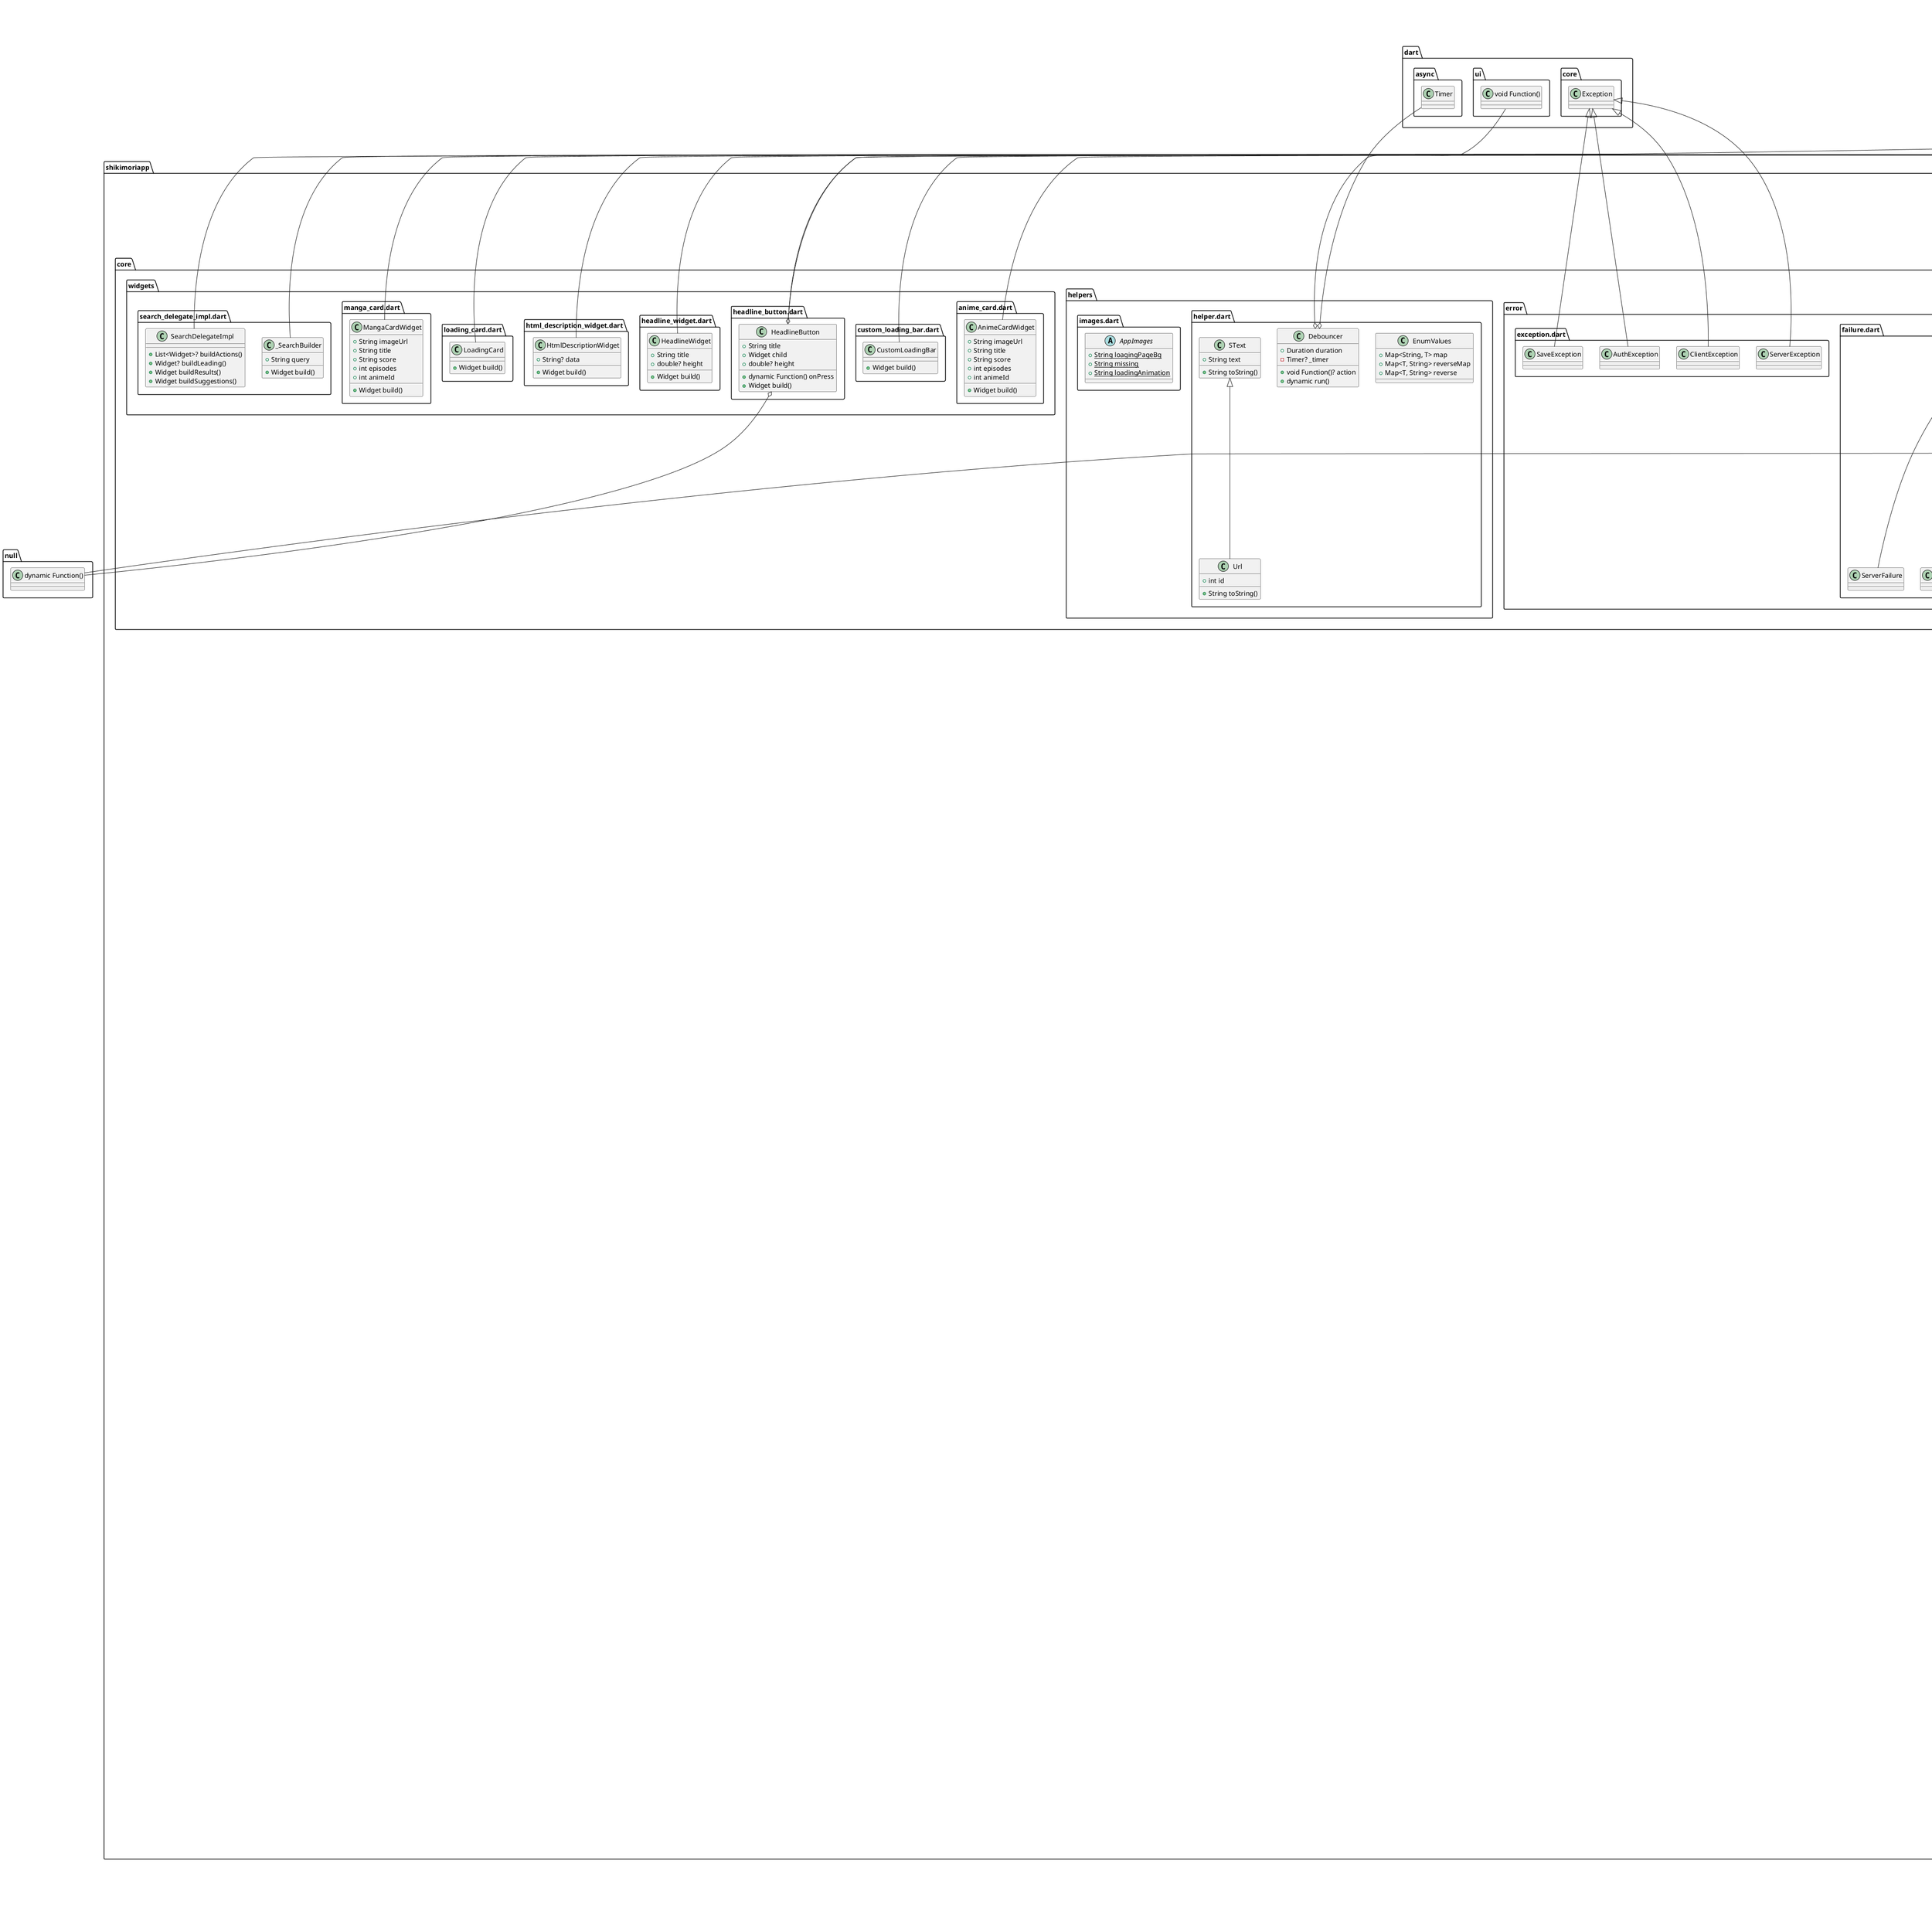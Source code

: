 @startuml
set namespaceSeparator ::

class "shikimoriapp::core::error::exception.dart::ServerException" {
}

"dart::core::Exception" <|-- "shikimoriapp::core::error::exception.dart::ServerException"

class "shikimoriapp::core::error::exception.dart::ClientException" {
}

"dart::core::Exception" <|-- "shikimoriapp::core::error::exception.dart::ClientException"

class "shikimoriapp::core::error::exception.dart::AuthException" {
}

"dart::core::Exception" <|-- "shikimoriapp::core::error::exception.dart::AuthException"

class "shikimoriapp::core::error::exception.dart::SaveException" {
}

"dart::core::Exception" <|-- "shikimoriapp::core::error::exception.dart::SaveException"

abstract class "shikimoriapp::core::error::failure.dart::Failure" {
  +List<Object?> props
}

"equatable::src::equatable.dart::Equatable" <|-- "shikimoriapp::core::error::failure.dart::Failure"

class "shikimoriapp::core::error::failure.dart::ServerFailure" {
}

"shikimoriapp::core::error::failure.dart::Failure" <|-- "shikimoriapp::core::error::failure.dart::ServerFailure"

class "shikimoriapp::core::error::failure.dart::LocalFailure" {
}

"shikimoriapp::core::error::failure.dart::Failure" <|-- "shikimoriapp::core::error::failure.dart::LocalFailure"

class "shikimoriapp::core::error::failure.dart::AuthFailure" {
}

"shikimoriapp::core::error::failure.dart::Failure" <|-- "shikimoriapp::core::error::failure.dart::AuthFailure"

class "shikimoriapp::core::helpers::helper.dart::EnumValues" {
  +Map<String, T> map
  +Map<T, String> reverseMap
  +Map<T, String> reverse
}

class "shikimoriapp::core::helpers::helper.dart::Debouncer" {
  +Duration duration
  +void Function()? action
  -Timer? _timer
  +dynamic run()
}

"shikimoriapp::core::helpers::helper.dart::Debouncer" o-- "dart::ui::void Function()"
"shikimoriapp::core::helpers::helper.dart::Debouncer" o-- "dart::async::Timer"

class "shikimoriapp::core::helpers::helper.dart::SText" {
  +String text
  +String toString()
}

class "shikimoriapp::core::helpers::helper.dart::Url" {
  +int id
  +String toString()
}

"shikimoriapp::core::helpers::helper.dart::SText" <|-- "shikimoriapp::core::helpers::helper.dart::Url"

abstract class "shikimoriapp::core::helpers::images.dart::AppImages" {
  {static} +String loagingPageBg
  {static} +String missing
  {static} +String loadingAnimation
}

abstract class "shikimoriapp::core::usecase::usecase.dart::UseCase" {
  +dynamic call()
}

class "shikimoriapp::core::widgets::anime_card.dart::AnimeCardWidget" {
  +String imageUrl
  +String title
  +String score
  +int episodes
  +int animeId
  +Widget build()
}

"flutter::src::widgets::framework.dart::StatelessWidget" <|-- "shikimoriapp::core::widgets::anime_card.dart::AnimeCardWidget"

class "shikimoriapp::core::widgets::custom_loading_bar.dart::CustomLoadingBar" {
  +Widget build()
}

"flutter::src::widgets::framework.dart::StatelessWidget" <|-- "shikimoriapp::core::widgets::custom_loading_bar.dart::CustomLoadingBar"

class "shikimoriapp::core::widgets::headline_button.dart::HeadlineButton" {
  +String title
  +Widget child
  +double? height
  +dynamic Function() onPress
  +Widget build()
}

"shikimoriapp::core::widgets::headline_button.dart::HeadlineButton" o-- "flutter::src::widgets::framework.dart::Widget"
"shikimoriapp::core::widgets::headline_button.dart::HeadlineButton" o-- "null::dynamic Function()"
"flutter::src::widgets::framework.dart::StatelessWidget" <|-- "shikimoriapp::core::widgets::headline_button.dart::HeadlineButton"

class "shikimoriapp::core::widgets::headline_widget.dart::HeadlineWidget" {
  +String title
  +double? height
  +Widget build()
}

"flutter::src::widgets::framework.dart::StatelessWidget" <|-- "shikimoriapp::core::widgets::headline_widget.dart::HeadlineWidget"

class "shikimoriapp::core::widgets::html_description_widget.dart::HtmlDescriptionWidget" {
  +String? data
  +Widget build()
}

"flutter::src::widgets::framework.dart::StatelessWidget" <|-- "shikimoriapp::core::widgets::html_description_widget.dart::HtmlDescriptionWidget"

class "shikimoriapp::core::widgets::loading_card.dart::LoadingCard" {
  +Widget build()
}

"flutter::src::widgets::framework.dart::StatelessWidget" <|-- "shikimoriapp::core::widgets::loading_card.dart::LoadingCard"

class "shikimoriapp::core::widgets::manga_card.dart::MangaCardWidget" {
  +String imageUrl
  +String title
  +String score
  +int episodes
  +int animeId
  +Widget build()
}

"flutter::src::widgets::framework.dart::StatelessWidget" <|-- "shikimoriapp::core::widgets::manga_card.dart::MangaCardWidget"

class "shikimoriapp::core::widgets::search_delegate_impl.dart::SearchDelegateImpl" {
  +List<Widget>? buildActions()
  +Widget? buildLeading()
  +Widget buildResults()
  +Widget buildSuggestions()
}

"flutter::src::material::search.dart::SearchDelegate" <|-- "shikimoriapp::core::widgets::search_delegate_impl.dart::SearchDelegateImpl"

class "shikimoriapp::core::widgets::search_delegate_impl.dart::_SearchBuilder" {
  +String query
  +Widget build()
}

"flutter::src::widgets::framework.dart::StatelessWidget" <|-- "shikimoriapp::core::widgets::search_delegate_impl.dart::_SearchBuilder"

abstract class "shikimoriapp::feature::data::datasources::anime::anime_remote_data_source.dart::AnimeRemoteDataSource" {
  +dynamic getAnimes()
  +dynamic getAnimesByName()
  +dynamic getAnimeById()
  +dynamic getVideos()
  +dynamic getScreenshots()
  +dynamic getRelatedAnime()
}

class "shikimoriapp::feature::data::datasources::anime::anime_remote_data_source_impl.dart::AnimeRemoteDataSourceImpl" {
  +Dio dio
  +dynamic getAnimeById()
  +dynamic getAnimes()
  +dynamic getVideos()
  +dynamic getScreenshots()
  +dynamic getRelatedAnime()
  +dynamic getAnimesByName()
}

"shikimoriapp::feature::data::datasources::anime::anime_remote_data_source_impl.dart::AnimeRemoteDataSourceImpl" o-- "dio::src::dio.dart::Dio"
"shikimoriapp::feature::data::datasources::anime::anime_remote_data_source.dart::AnimeRemoteDataSource" <|-- "shikimoriapp::feature::data::datasources::anime::anime_remote_data_source_impl.dart::AnimeRemoteDataSourceImpl"

abstract class "shikimoriapp::feature::data::datasources::character::character_remote_data_source.dart::CharacterRemoteDataSource" {
  +dynamic getCharacterById()
}

class "shikimoriapp::feature::data::datasources::character::character_remote_data_source_impl.dart::CharacterRemoteDataSourceImpl" {
  +Dio dio
  +dynamic getCharacterById()
}

"shikimoriapp::feature::data::datasources::character::character_remote_data_source_impl.dart::CharacterRemoteDataSourceImpl" o-- "dio::src::dio.dart::Dio"
"shikimoriapp::feature::data::datasources::character::character_remote_data_source.dart::CharacterRemoteDataSource" <|-- "shikimoriapp::feature::data::datasources::character::character_remote_data_source_impl.dart::CharacterRemoteDataSourceImpl"

abstract class "shikimoriapp::feature::data::datasources::creditional::creditional_remote_data_source.dart::CreditionalRemoteDataSource" {
  +dynamic getCreditionals()
}

class "shikimoriapp::feature::data::datasources::creditional::creditional_remote_data_source_impl.dart::CreditionalRemoteDataSourceImpl" {
  +Dio dio
  +dynamic getCreditionals()
}

"shikimoriapp::feature::data::datasources::creditional::creditional_remote_data_source_impl.dart::CreditionalRemoteDataSourceImpl" o-- "dio::src::dio.dart::Dio"
"shikimoriapp::feature::data::datasources::creditional::creditional_remote_data_source.dart::CreditionalRemoteDataSource" <|-- "shikimoriapp::feature::data::datasources::creditional::creditional_remote_data_source_impl.dart::CreditionalRemoteDataSourceImpl"

abstract class "shikimoriapp::feature::data::datasources::manga::manga_remote_data_source.dart::MangaRemoteDataSource" {
  +dynamic getAnimes()
  +dynamic getAnimeById()
}

class "shikimoriapp::feature::data::datasources::manga::manga_remote_data_source_impl.dart::MangaRemoteDataSourceImpl" {
  +Dio dio
  +dynamic getAnimes()
  +dynamic getAnimeById()
}

"shikimoriapp::feature::data::datasources::manga::manga_remote_data_source_impl.dart::MangaRemoteDataSourceImpl" o-- "dio::src::dio.dart::Dio"
"shikimoriapp::feature::data::datasources::manga::manga_remote_data_source.dart::MangaRemoteDataSource" <|-- "shikimoriapp::feature::data::datasources::manga::manga_remote_data_source_impl.dart::MangaRemoteDataSourceImpl"

abstract class "shikimoriapp::feature::data::datasources::related::related_remote_data_source.dart::RelatedRemoteDataSource" {
  +dynamic getRelated()
}

class "shikimoriapp::feature::data::datasources::related::related_remote_data_source_impl.dart::RelatedRemoteDataSourceImpl" {
  +Dio dio
  +dynamic getRelated()
}

"shikimoriapp::feature::data::datasources::related::related_remote_data_source_impl.dart::RelatedRemoteDataSourceImpl" o-- "dio::src::dio.dart::Dio"
"shikimoriapp::feature::data::datasources::related::related_remote_data_source.dart::RelatedRemoteDataSource" <|-- "shikimoriapp::feature::data::datasources::related::related_remote_data_source_impl.dart::RelatedRemoteDataSourceImpl"

abstract class "shikimoriapp::feature::data::datasources::token::token_local_data_source.dart::TokenLocalDataSource" {
  +dynamic saveAccessToken()
  +dynamic saveRefreshToken()
}

class "shikimoriapp::feature::data::datasources::token::token_local_data_source_impl.dart::TokenLocalDataSourceImpl" {
  +FlutterSecureStorage storage
  +dynamic saveAccessToken()
  +dynamic saveRefreshToken()
}

"shikimoriapp::feature::data::datasources::token::token_local_data_source_impl.dart::TokenLocalDataSourceImpl" o-- "flutter_secure_storage::flutter_secure_storage.dart::FlutterSecureStorage"
"shikimoriapp::feature::data::datasources::token::token_local_data_source.dart::TokenLocalDataSource" <|-- "shikimoriapp::feature::data::datasources::token::token_local_data_source_impl.dart::TokenLocalDataSourceImpl"

abstract class "shikimoriapp::feature::data::datasources::user_auth::user_auth_remote_data_source.dart::UserAuthRemoteDataSource" {
  +dynamic getAccessToken()
  +dynamic refreshAccessToken()
}

class "shikimoriapp::feature::data::datasources::user_auth::user_auth_remote_data_source_impl.dart::UserAuthRemoteDataSourceImpl" {
  +Dio dio
  +dynamic getAccessToken()
  +dynamic refreshAccessToken()
}

"shikimoriapp::feature::data::datasources::user_auth::user_auth_remote_data_source_impl.dart::UserAuthRemoteDataSourceImpl" o-- "dio::src::dio.dart::Dio"
"shikimoriapp::feature::data::datasources::user_auth::user_auth_remote_data_source.dart::UserAuthRemoteDataSource" <|-- "shikimoriapp::feature::data::datasources::user_auth::user_auth_remote_data_source_impl.dart::UserAuthRemoteDataSourceImpl"

abstract class "shikimoriapp::feature::data::datasources::user_rate::user_rate_remote_data_source.dart::UserRateRemoteDataSource" {
  +dynamic getUserRateById()
  +dynamic addAnimeInUserRates()
  +dynamic getAllUserRates()
}

class "shikimoriapp::feature::data::datasources::user_rate::user_rate_remote_data_source_impl.dart::UserRateRemoteDataSourceImpl" {
  +Dio dio
  +dynamic addAnimeInUserRates()
  +dynamic getUserRateById()
  +dynamic getAllUserRates()
}

"shikimoriapp::feature::data::datasources::user_rate::user_rate_remote_data_source_impl.dart::UserRateRemoteDataSourceImpl" o-- "dio::src::dio.dart::Dio"
"shikimoriapp::feature::data::datasources::user_rate::user_rate_remote_data_source.dart::UserRateRemoteDataSource" <|-- "shikimoriapp::feature::data::datasources::user_rate::user_rate_remote_data_source_impl.dart::UserRateRemoteDataSourceImpl"

class "shikimoriapp::feature::data::models::anime::anime.dart::AnimeModel" {
  +List<Object?> props
  +Map<String, dynamic> toJson()
}

"shikimoriapp::feature::domain::entities::anime::anime.dart::Anime" <|-- "shikimoriapp::feature::data::models::anime::anime.dart::AnimeModel"

class "shikimoriapp::feature::data::models::anime::image.dart::ImageModel" {
  +List<Object?> props
  +Map<String, dynamic> toJson()
}

"shikimoriapp::feature::domain::entities::anime::image.dart::Image" <|-- "shikimoriapp::feature::data::models::anime::image.dart::ImageModel"

class "shikimoriapp::feature::data::models::anime_details::anime_details.dart::AnimeDetailsModel" {
  +List<Object?> props
}

"shikimoriapp::feature::domain::entities::anime_details::anime_details.dart::AnimeDetails" <|-- "shikimoriapp::feature::data::models::anime_details::anime_details.dart::AnimeDetailsModel"

class "shikimoriapp::feature::data::models::anime_details::anime_details.dart::GenreModel" {
  +List<Object?> props
}

"shikimoriapp::feature::domain::entities::anime_details::anime_details.dart::Genre" <|-- "shikimoriapp::feature::data::models::anime_details::anime_details.dart::GenreModel"

class "shikimoriapp::feature::data::models::anime_details::anime_details.dart::ImageModel" {
  +List<Object?> props
  +Map<String, dynamic> toJson()
}

"shikimoriapp::feature::domain::entities::anime_details::anime_details.dart::Image" <|-- "shikimoriapp::feature::data::models::anime_details::anime_details.dart::ImageModel"

class "shikimoriapp::feature::data::models::anime_details::anime_details.dart::RatesScoresStatModel" {
  +List<Object?> props
}

"shikimoriapp::feature::domain::entities::anime_details::anime_details.dart::RatesScoresStat" <|-- "shikimoriapp::feature::data::models::anime_details::anime_details.dart::RatesScoresStatModel"

class "shikimoriapp::feature::data::models::anime_details::anime_details.dart::RatesStatusesStatModel" {
  +List<Object?> props
}

"shikimoriapp::feature::domain::entities::anime_details::anime_details.dart::RatesStatusesStat" <|-- "shikimoriapp::feature::data::models::anime_details::anime_details.dart::RatesStatusesStatModel"

class "shikimoriapp::feature::data::models::anime_details::anime_details.dart::ScreenshotModel" {
  +List<Object?> props
}

"shikimoriapp::feature::domain::entities::anime_details::anime_details.dart::Screenshot" <|-- "shikimoriapp::feature::data::models::anime_details::anime_details.dart::ScreenshotModel"

class "shikimoriapp::feature::data::models::anime_details::anime_details.dart::StudioModel" {
  +List<Object?> props
}

"shikimoriapp::feature::domain::entities::anime_details::anime_details.dart::Studio" <|-- "shikimoriapp::feature::data::models::anime_details::anime_details.dart::StudioModel"

class "shikimoriapp::feature::data::models::anime_details::anime_details.dart::VideoModel" {
  +List<Object?> props
}

"shikimoriapp::feature::domain::entities::anime_details::anime_details.dart::Video" <|-- "shikimoriapp::feature::data::models::anime_details::anime_details.dart::VideoModel"

class "shikimoriapp::feature::data::models::character::character.dart::CharacterModel" {
}

"shikimoriapp::feature::domain::entities::character::character.dart::Character" <|-- "shikimoriapp::feature::data::models::character::character.dart::CharacterModel"

class "shikimoriapp::feature::data::models::character::character.dart::AnimeModel" {
  +List<Object?> props
}

"shikimoriapp::feature::domain::entities::character::character.dart::Anime" <|-- "shikimoriapp::feature::data::models::character::character.dart::AnimeModel"

class "shikimoriapp::feature::data::models::character::character.dart::SeyuModel" {
}

"shikimoriapp::feature::domain::entities::character::character.dart::Seyu" <|-- "shikimoriapp::feature::data::models::character::character.dart::SeyuModel"

class "shikimoriapp::feature::data::models::character::character.dart::ImageModel" {
  +List<Object?> props
}

"shikimoriapp::feature::domain::entities::character::character.dart::Image" <|-- "shikimoriapp::feature::data::models::character::character.dart::ImageModel"

class "shikimoriapp::feature::data::models::creditional::creditional.dart::CreditionalModel" {
  +List<Object?> props
  +Map<String, dynamic> toJson()
}

"shikimoriapp::feature::domain::entities::creditional::creditional.dart::Creditional" <|-- "shikimoriapp::feature::data::models::creditional::creditional.dart::CreditionalModel"

class "shikimoriapp::feature::data::models::creditional::creditional.dart::ImageModel" {
  +List<Object?> props
  +Map<String, dynamic> toJson()
}

"shikimoriapp::feature::domain::entities::creditional::creditional.dart::Image" <|-- "shikimoriapp::feature::data::models::creditional::creditional.dart::ImageModel"

class "shikimoriapp::feature::data::models::manga::manga.dart::MangaModel" {
  +List<Object?> props
}

"shikimoriapp::feature::domain::entities::manga::manga.dart::Manga" <|-- "shikimoriapp::feature::data::models::manga::manga.dart::MangaModel"

class "shikimoriapp::feature::data::models::manga::manga.dart::ImageModel" {
  +List<Object?> props
  +Map<String, dynamic> toJson()
}

"shikimoriapp::feature::domain::entities::manga::image.dart::Image" <|-- "shikimoriapp::feature::data::models::manga::manga.dart::ImageModel"

class "shikimoriapp::feature::data::models::related::related.dart::RelatedModel" {
}

"shikimoriapp::feature::domain::entities::related::related.dart::Related" <|-- "shikimoriapp::feature::data::models::related::related.dart::RelatedModel"

class "shikimoriapp::feature::data::models::user_auth::user_auth.dart::UserAuthModel" {
  +List<Object?> props
}

"shikimoriapp::feature::domain::entities::user_auth::user_auth.dart::UserAuth" <|-- "shikimoriapp::feature::data::models::user_auth::user_auth.dart::UserAuthModel"

class "shikimoriapp::feature::data::models::user_rate::user_rate.dart::UserRateModel" {
  +List<Object?> props
  +Map<String, dynamic> toJson()
}

"shikimoriapp::feature::domain::entities::user_rate::user_rate.dart::UserRate" <|-- "shikimoriapp::feature::data::models::user_rate::user_rate.dart::UserRateModel"

class "shikimoriapp::feature::data::repository::anime_repository_impl.dart::AnimeRepositoryImpl" {
  +AnimeRemoteDataSource animeRemoteDataSource
  +dynamic getAnimeById()
  +dynamic getAnimes()
  -dynamic _getAnimeById()
  -dynamic _getAnimes()
  +dynamic getVideos()
  -dynamic _getVideos()
  +dynamic getScreenshots()
  -dynamic _getScreenshots()
  +dynamic getAnimesByName()
  -dynamic _getAnimesByName()
}

"shikimoriapp::feature::data::repository::anime_repository_impl.dart::AnimeRepositoryImpl" o-- "shikimoriapp::feature::data::datasources::anime::anime_remote_data_source.dart::AnimeRemoteDataSource"
"shikimoriapp::feature::domain::repositories::anime_repository.dart::AnimeRepository" <|-- "shikimoriapp::feature::data::repository::anime_repository_impl.dart::AnimeRepositoryImpl"

class "shikimoriapp::feature::data::repository::character_repository_impl.dart::CharacterRepositoryImpl" {
  +CharacterRemoteDataSource characterRemoteDataSource
  +dynamic getCharacterById()
  -dynamic _getCharacterById()
}

"shikimoriapp::feature::data::repository::character_repository_impl.dart::CharacterRepositoryImpl" o-- "shikimoriapp::feature::data::datasources::character::character_remote_data_source.dart::CharacterRemoteDataSource"
"shikimoriapp::feature::domain::repositories::character_repository.dart::CharacterRepository" <|-- "shikimoriapp::feature::data::repository::character_repository_impl.dart::CharacterRepositoryImpl"

class "shikimoriapp::feature::data::repository::creditional_repository_impl.dart::CreditionalRepositoryImpl" {
  +CreditionalRemoteDataSource creditional
  +dynamic getCreditionals()
  -dynamic _getCreditionals()
}

"shikimoriapp::feature::data::repository::creditional_repository_impl.dart::CreditionalRepositoryImpl" o-- "shikimoriapp::feature::data::datasources::creditional::creditional_remote_data_source.dart::CreditionalRemoteDataSource"
"shikimoriapp::feature::domain::repositories::creditional_repository.dart::CreditionalRepository" <|-- "shikimoriapp::feature::data::repository::creditional_repository_impl.dart::CreditionalRepositoryImpl"

class "shikimoriapp::feature::data::repository::refresh_access_token_repository_impl.dart::RefreshAccessTokenRepositoryImpl" {
  +UserAuthRemoteDataSource tokenRemoteDataSource
  +dynamic refreshAccessToken()
  -dynamic _auth()
}

"shikimoriapp::feature::data::repository::refresh_access_token_repository_impl.dart::RefreshAccessTokenRepositoryImpl" o-- "shikimoriapp::feature::data::datasources::user_auth::user_auth_remote_data_source.dart::UserAuthRemoteDataSource"
"shikimoriapp::feature::domain::repositories::refresh_access_token_repository.dart::RefreshAccessTokenRepository" <|-- "shikimoriapp::feature::data::repository::refresh_access_token_repository_impl.dart::RefreshAccessTokenRepositoryImpl"

class "shikimoriapp::feature::data::repository::refresh_token_repository_impl.dart::SaveRefreshTokenRepositoryImpl" {
  +TokenLocalDataSource tokenLocalDataSource
  +dynamic saveRefreshToken()
  -dynamic _saveRefreshToken()
}

"shikimoriapp::feature::data::repository::refresh_token_repository_impl.dart::SaveRefreshTokenRepositoryImpl" o-- "shikimoriapp::feature::data::datasources::token::token_local_data_source.dart::TokenLocalDataSource"
"shikimoriapp::feature::domain::repositories::save_tokens_repository.dart::SaveRefreshTokenRepository" <|-- "shikimoriapp::feature::data::repository::refresh_token_repository_impl.dart::SaveRefreshTokenRepositoryImpl"

class "shikimoriapp::feature::data::repository::related_repository_impl.dart::RelatedRepositoryImpl" {
  +RelatedRemoteDataSource relatedRemoteDataSource
  +dynamic getRelated()
  -dynamic _getRelated()
}

"shikimoriapp::feature::data::repository::related_repository_impl.dart::RelatedRepositoryImpl" o-- "shikimoriapp::feature::data::datasources::related::related_remote_data_source.dart::RelatedRemoteDataSource"
"shikimoriapp::feature::domain::repositories::related_repository.dart::RelatedRepository" <|-- "shikimoriapp::feature::data::repository::related_repository_impl.dart::RelatedRepositoryImpl"

class "shikimoriapp::feature::data::repository::save_access_token_repository_impl.dart::SaveAccessTokenRepositoryImpl" {
  +TokenLocalDataSource tokenLocalDataSource
  +dynamic saveAccessToken()
  -dynamic _saveAccessToken()
}

"shikimoriapp::feature::data::repository::save_access_token_repository_impl.dart::SaveAccessTokenRepositoryImpl" o-- "shikimoriapp::feature::data::datasources::token::token_local_data_source.dart::TokenLocalDataSource"
"shikimoriapp::feature::domain::repositories::save_tokens_repository.dart::SaveAccessTokenRepository" <|-- "shikimoriapp::feature::data::repository::save_access_token_repository_impl.dart::SaveAccessTokenRepositoryImpl"

class "shikimoriapp::feature::data::repository::user_auth_repository_impl.dart::GetAccessTokenRepositoryImpl" {
  +UserAuthRemoteDataSource tokenRemoteDataSource
  +dynamic getAccessToken()
  -dynamic _auth()
}

"shikimoriapp::feature::data::repository::user_auth_repository_impl.dart::GetAccessTokenRepositoryImpl" o-- "shikimoriapp::feature::data::datasources::user_auth::user_auth_remote_data_source.dart::UserAuthRemoteDataSource"
"shikimoriapp::feature::domain::repositories::access_token_repository.dart::GetAccessTokenRepository" <|-- "shikimoriapp::feature::data::repository::user_auth_repository_impl.dart::GetAccessTokenRepositoryImpl"

class "shikimoriapp::feature::domain::entities::anime::anime.dart::Anime" {
  +int id
  +String name
  +String? russian
  +Image? image
  +String? url
  +String? kind
  +String? score
  +String? status
  +int? episodes
  +int? episodesAired
  +DateTime? airedOn
  +DateTime? releasedOn
  +List<Object?> props
}

"shikimoriapp::feature::domain::entities::anime::anime.dart::Anime" o-- "shikimoriapp::feature::domain::entities::anime::image.dart::Image"
"equatable::src::equatable.dart::Equatable" <|-- "shikimoriapp::feature::domain::entities::anime::anime.dart::Anime"

class "shikimoriapp::feature::domain::entities::anime::image.dart::Image" {
  +String original
  +String preview
  +String x96
  +String x48
  +List<Object?> props
}

"equatable::src::equatable.dart::Equatable" <|-- "shikimoriapp::feature::domain::entities::anime::image.dart::Image"

class "shikimoriapp::feature::domain::entities::anime::kind.dart::Kind" {
  +String kindName
  +List<Object?> props
}

"equatable::src::equatable.dart::Equatable" <|-- "shikimoriapp::feature::domain::entities::anime::kind.dart::Kind"

class "shikimoriapp::feature::domain::entities::anime::status.dart::Status" {
  +String statusName
  +List<Object?> props
}

"equatable::src::equatable.dart::Equatable" <|-- "shikimoriapp::feature::domain::entities::anime::status.dart::Status"

class "shikimoriapp::feature::domain::entities::anime_details::anime_details.dart::AnimeDetails" {
  +int? id
  +String? name
  +String? russian
  +Image? image
  +String? url
  +String? kind
  +String? score
  +String? status
  +int? episodes
  +int? episodesAired
  +DateTime? airedOn
  +DateTime? releasedOn
  +String? rating
  +List<String?> english
  +List<String?> japanese
  +List<String?> synonyms
  +dynamic licenseNameRu
  +int? duration
  +String? description
  +String? descriptionHtml
  +dynamic descriptionSource
  +String? franchise
  +bool? favoured
  +bool? anons
  +bool? ongoing
  +int? threadId
  +int? topicId
  +int? myanimelistId
  +List<RatesScoresStat?> ratesScoresStats
  +List<RatesStatusesStat?> ratesStatusesStats
  +DateTime? updatedAt
  +dynamic nextEpisodeAt
  +List<String?> fansubbers
  +List<String?> fandubbers
  +List<dynamic> licensors
  +List<Genre?> genres
  +List<Studio?> studios
  +List<Video?> videos
  +List<Screenshot?> screenshots
  +dynamic userRate
  +List<Object?> props
}

"shikimoriapp::feature::domain::entities::anime_details::anime_details.dart::AnimeDetails" o-- "shikimoriapp::feature::domain::entities::anime_details::anime_details.dart::Image"
"equatable::src::equatable.dart::Equatable" <|-- "shikimoriapp::feature::domain::entities::anime_details::anime_details.dart::AnimeDetails"

class "shikimoriapp::feature::domain::entities::anime_details::anime_details.dart::Genre" {
  +int? id
  +String? name
  +String? russian
  +String? kind
  +List<Object?> props
}

"equatable::src::equatable.dart::Equatable" <|-- "shikimoriapp::feature::domain::entities::anime_details::anime_details.dart::Genre"

class "shikimoriapp::feature::domain::entities::anime_details::anime_details.dart::Image" {
  +String original
  +String preview
  +String x96
  +String x48
  +List<Object?> props
}

"equatable::src::equatable.dart::Equatable" <|-- "shikimoriapp::feature::domain::entities::anime_details::anime_details.dart::Image"

class "shikimoriapp::feature::domain::entities::anime_details::anime_details.dart::RatesScoresStat" {
  +int name
  +int value
  +List<Object?> props
}

"equatable::src::equatable.dart::Equatable" <|-- "shikimoriapp::feature::domain::entities::anime_details::anime_details.dart::RatesScoresStat"

class "shikimoriapp::feature::domain::entities::anime_details::anime_details.dart::RatesStatusesStat" {
  +String name
  +int value
  +List<Object?> props
}

"equatable::src::equatable.dart::Equatable" <|-- "shikimoriapp::feature::domain::entities::anime_details::anime_details.dart::RatesStatusesStat"

class "shikimoriapp::feature::domain::entities::anime_details::anime_details.dart::Screenshot" {
  +String original
  +String preview
  +List<Object?> props
}

"equatable::src::equatable.dart::Equatable" <|-- "shikimoriapp::feature::domain::entities::anime_details::anime_details.dart::Screenshot"

class "shikimoriapp::feature::domain::entities::anime_details::anime_details.dart::Studio" {
  +int? id
  +String? name
  +String? filteredName
  +bool? real
  +String? image
  +List<Object?> props
}

"equatable::src::equatable.dart::Equatable" <|-- "shikimoriapp::feature::domain::entities::anime_details::anime_details.dart::Studio"

class "shikimoriapp::feature::domain::entities::anime_details::anime_details.dart::Video" {
  +int id
  +String url
  +String imageUrl
  +String playerUrl
  +String name
  +String kind
  +String hosting
  +List<Object?> props
}

"equatable::src::equatable.dart::Equatable" <|-- "shikimoriapp::feature::domain::entities::anime_details::anime_details.dart::Video"

class "shikimoriapp::feature::domain::entities::character::character.dart::Character" {
  +int? id
  +String? name
  +String? russian
  +Image? image
  +String? url
  +dynamic altname
  +String? japanese
  +dynamic description
  +String? descriptionHtml
  +dynamic descriptionSource
  +bool? favoured
  +int? threadId
  +int? topicId
  +DateTime? updatedAt
  +List<Seyu>? seyu
  +List<Anime>? animes
  +List<dynamic>? mangas
  +List<Object?> props
}

"shikimoriapp::feature::domain::entities::character::character.dart::Character" o-- "shikimoriapp::feature::domain::entities::character::character.dart::Image"
"equatable::src::equatable.dart::Equatable" <|-- "shikimoriapp::feature::domain::entities::character::character.dart::Character"

class "shikimoriapp::feature::domain::entities::character::character.dart::Anime" {
  +int id
  +String name
  +String russian
  +Image image
  +String url
  +String kind
  +String score
  +String status
  +int episodes
  +int episodesAired
  +dynamic airedOn
  +dynamic releasedOn
  +List<Object?> props
}

"shikimoriapp::feature::domain::entities::character::character.dart::Anime" o-- "shikimoriapp::feature::domain::entities::character::character.dart::Image"
"equatable::src::equatable.dart::Equatable" <|-- "shikimoriapp::feature::domain::entities::character::character.dart::Anime"

class "shikimoriapp::feature::domain::entities::character::character.dart::Seyu" {
  +int id
  +String name
  +String russian
  +Image image
  +String url
  +List<Object?> props
}

"shikimoriapp::feature::domain::entities::character::character.dart::Seyu" o-- "shikimoriapp::feature::domain::entities::character::character.dart::Image"
"equatable::src::equatable.dart::Equatable" <|-- "shikimoriapp::feature::domain::entities::character::character.dart::Seyu"

class "shikimoriapp::feature::domain::entities::character::character.dart::Image" {
  +String original
  +String preview
  +String x96
  +String x48
  +List<Object?> props
}

"equatable::src::equatable.dart::Equatable" <|-- "shikimoriapp::feature::domain::entities::character::character.dart::Image"

class "shikimoriapp::feature::domain::entities::character::character.dart::Manga" {
  +int id
  +String name
  +String russian
  +Image image
  +String url
  +String kind
  +String score
  +String status
  +int episodes
  +int episodesAired
  +dynamic airedOn
  +dynamic releasedOn
  +List<Object?> props
}

"shikimoriapp::feature::domain::entities::character::character.dart::Manga" o-- "shikimoriapp::feature::domain::entities::character::character.dart::Image"
"equatable::src::equatable.dart::Equatable" <|-- "shikimoriapp::feature::domain::entities::character::character.dart::Manga"

class "shikimoriapp::feature::domain::entities::creditional::creditional.dart::Creditional" {
  +int id
  +String nickname
  +String avatar
  +Image image
  +DateTime lastOnlineAt
  +String url
  +dynamic name
  +String sex
  +String website
  +dynamic birthOn
  +int fullYears
  +String locale
  +List<Object?> props
}

"shikimoriapp::feature::domain::entities::creditional::creditional.dart::Creditional" o-- "shikimoriapp::feature::domain::entities::creditional::creditional.dart::Image"
"equatable::src::equatable.dart::Equatable" <|-- "shikimoriapp::feature::domain::entities::creditional::creditional.dart::Creditional"

class "shikimoriapp::feature::domain::entities::creditional::creditional.dart::Image" {
  +String x160
  +String x148
  +String x80
  +String x64
  +String x48
  +String x32
  +String x16
  +List<Object?> props
}

"equatable::src::equatable.dart::Equatable" <|-- "shikimoriapp::feature::domain::entities::creditional::creditional.dart::Image"

class "shikimoriapp::feature::domain::entities::manga::image.dart::Image" {
  +String? original
  +String? preview
  +String? x96
  +String? x48
  +List<Object?> props
}

"equatable::src::equatable.dart::Equatable" <|-- "shikimoriapp::feature::domain::entities::manga::image.dart::Image"

class "shikimoriapp::feature::domain::entities::manga::manga.dart::Manga" {
  +int? id
  +String? name
  +String? russian
  +Image? image
  +String? url
  +String? kind
  +String? score
  +String? status
  +int? volumes
  +int? chapters
  +DateTime? airedOn
  +dynamic releasedOn
  +List<Object?> props
}

"shikimoriapp::feature::domain::entities::manga::manga.dart::Manga" o-- "shikimoriapp::feature::domain::entities::manga::image.dart::Image"
"equatable::src::equatable.dart::Equatable" <|-- "shikimoriapp::feature::domain::entities::manga::manga.dart::Manga"

class "shikimoriapp::feature::domain::entities::manga_details::manga_details.dart::MangaDetails" {
  +int? id
  +String? name
  +String? russian
  +Image? image
  +String? url
  +String? kind
  +String? score
  +String? status
  +int? volumes
  +int? chapters
  +DateTime? airedOn
  +DateTime? releasedOn
  +List<String>? english
  +List<String>? japanese
  +List<dynamic>? synonyms
  +String? licenseNameRu
  +String? description
  +String? descriptionHtml
  +dynamic descriptionSource
  +String? franchise
  +bool? favoured
  +bool? anons
  +bool? ongoing
  +int? threadId
  +int? topicId
  +int? myanimelistId
  +List<RatesScoresStat>? ratesScoresStats
  +List<RatesStatusesStat>? ratesStatusesStats
  +List<String>? licensors
  +List<Genre>? genres
  +List<Publisher>? publishers
  +dynamic userRate
  +List<Object?> props
}

"shikimoriapp::feature::domain::entities::manga_details::manga_details.dart::MangaDetails" o-- "shikimoriapp::feature::domain::entities::manga_details::manga_details.dart::Image"
"equatable::src::equatable.dart::Equatable" <|-- "shikimoriapp::feature::domain::entities::manga_details::manga_details.dart::MangaDetails"

class "shikimoriapp::feature::domain::entities::manga_details::manga_details.dart::Genre" {
  +int? id
  +String? name
  +String? russian
  +String? kind
  +List<Object?> props
}

"equatable::src::equatable.dart::Equatable" <|-- "shikimoriapp::feature::domain::entities::manga_details::manga_details.dart::Genre"

class "shikimoriapp::feature::domain::entities::manga_details::manga_details.dart::Image" {
  +String? original
  +String? preview
  +String? x96
  +String? x48
  +List<Object?> props
}

"equatable::src::equatable.dart::Equatable" <|-- "shikimoriapp::feature::domain::entities::manga_details::manga_details.dart::Image"

class "shikimoriapp::feature::domain::entities::manga_details::manga_details.dart::Publisher" {
  +int? id
  +String? name
  +List<Object?> props
}

"equatable::src::equatable.dart::Equatable" <|-- "shikimoriapp::feature::domain::entities::manga_details::manga_details.dart::Publisher"

class "shikimoriapp::feature::domain::entities::manga_details::manga_details.dart::RatesScoresStat" {
  +int? name
  +int? value
  +List<Object?> props
}

"equatable::src::equatable.dart::Equatable" <|-- "shikimoriapp::feature::domain::entities::manga_details::manga_details.dart::RatesScoresStat"

class "shikimoriapp::feature::domain::entities::manga_details::manga_details.dart::RatesStatusesStat" {
  +String? name
  +int? value
  +List<Object?> props
}

"equatable::src::equatable.dart::Equatable" <|-- "shikimoriapp::feature::domain::entities::manga_details::manga_details.dart::RatesStatusesStat"

class "shikimoriapp::feature::domain::entities::related::related.dart::Related" {
  +String? relation
  +String? relationRussian
  +Anime? anime
  +Manga? manga
  +List<Object?> props
}

"shikimoriapp::feature::domain::entities::related::related.dart::Related" o-- "shikimoriapp::feature::domain::entities::anime::anime.dart::Anime"
"shikimoriapp::feature::domain::entities::related::related.dart::Related" o-- "shikimoriapp::feature::domain::entities::manga::manga.dart::Manga"
"equatable::src::equatable.dart::Equatable" <|-- "shikimoriapp::feature::domain::entities::related::related.dart::Related"

class "shikimoriapp::feature::domain::entities::user_auth::user_auth.dart::UserAuth" {
  +String? accessToken
  +String? tokenType
  +int? expireIn
  +String? refreshToken
  +String? scope
  +int? createdAt
  +List<Object?> props
}

"equatable::src::equatable.dart::Equatable" <|-- "shikimoriapp::feature::domain::entities::user_auth::user_auth.dart::UserAuth"

class "shikimoriapp::feature::domain::entities::user_rate::user_rate.dart::UserRate" {
  +int id
  +int userId
  +int targetId
  +String targetType
  +int score
  +String status
  +int rewatches
  +int episodes
  +int volumes
  +int chapters
  +String? text
  +String textHtml
  +DateTime createdAt
  +DateTime updatedAt
  +List<Object?> props
}

"equatable::src::equatable.dart::Equatable" <|-- "shikimoriapp::feature::domain::entities::user_rate::user_rate.dart::UserRate"

abstract class "shikimoriapp::feature::domain::repositories::access_token_repository.dart::GetAccessTokenRepository" {
  +dynamic getAccessToken()
}

abstract class "shikimoriapp::feature::domain::repositories::anime_repository.dart::AnimeRepository" {
  +dynamic getAnimes()
  +dynamic getAnimesByName()
  +dynamic getAnimeById()
  +dynamic getVideos()
  +dynamic getScreenshots()
}

abstract class "shikimoriapp::feature::domain::repositories::character_repository.dart::CharacterRepository" {
  +dynamic getCharacterById()
}

abstract class "shikimoriapp::feature::domain::repositories::creditional_repository.dart::CreditionalRepository" {
  +dynamic getCreditionals()
}

abstract class "shikimoriapp::feature::domain::repositories::manga_repository.dart::MangaRepository" {
  +dynamic getMangas()
  +dynamic getMangaById()
  +dynamic getRelatedMangas()
}

abstract class "shikimoriapp::feature::domain::repositories::refresh_access_token_repository.dart::RefreshAccessTokenRepository" {
  +dynamic refreshAccessToken()
}

abstract class "shikimoriapp::feature::domain::repositories::related_repository.dart::RelatedRepository" {
  +dynamic getRelated()
}

abstract class "shikimoriapp::feature::domain::repositories::save_tokens_repository.dart::SaveAccessTokenRepository" {
  +dynamic saveAccessToken()
}

abstract class "shikimoriapp::feature::domain::repositories::save_tokens_repository.dart::SaveRefreshTokenRepository" {
  +dynamic saveRefreshToken()
}

abstract class "shikimoriapp::feature::domain::repositories::user_rate_repository.dart::UserRateRepository" {
  +dynamic getUserRates()
  +dynamic addAnimeInUserRates()
}

class "shikimoriapp::feature::domain::use_cases::access_token::get_access_token.dart::GetAccessToken" {
  +GetAccessTokenRepository userGetAccessTokenRepository
  +dynamic call()
}

"shikimoriapp::feature::domain::use_cases::access_token::get_access_token.dart::GetAccessToken" o-- "shikimoriapp::feature::domain::repositories::access_token_repository.dart::GetAccessTokenRepository"
"shikimoriapp::core::usecase::usecase.dart::UseCase" <|-- "shikimoriapp::feature::domain::use_cases::access_token::get_access_token.dart::GetAccessToken"

class "shikimoriapp::feature::domain::use_cases::access_token::get_access_token.dart::GetAccessTokenParams" {
  +String grantType
  +String identifier
  +String secret
  +String code
  +Uri redirectUri
  +List<Object?> props
}

"equatable::src::equatable.dart::Equatable" <|-- "shikimoriapp::feature::domain::use_cases::access_token::get_access_token.dart::GetAccessTokenParams"

class "shikimoriapp::feature::domain::use_cases::access_token::refresh_access_token.dart::RefreshAccessToken" {
  +RefreshAccessTokenRepository refreshAccessTokenRepository
  +dynamic call()
}

"shikimoriapp::feature::domain::use_cases::access_token::refresh_access_token.dart::RefreshAccessToken" o-- "shikimoriapp::feature::domain::repositories::refresh_access_token_repository.dart::RefreshAccessTokenRepository"
"shikimoriapp::core::usecase::usecase.dart::UseCase" <|-- "shikimoriapp::feature::domain::use_cases::access_token::refresh_access_token.dart::RefreshAccessToken"

class "shikimoriapp::feature::domain::use_cases::access_token::refresh_access_token.dart::RefreshAccessTokenParams" {
  +String grantType
  +String identifier
  +String secret
  +String refreshToken
  +List<Object?> props
}

"equatable::src::equatable.dart::Equatable" <|-- "shikimoriapp::feature::domain::use_cases::access_token::refresh_access_token.dart::RefreshAccessTokenParams"

class "shikimoriapp::feature::domain::use_cases::anime::get_animes.dart::GetAnimes" {
  +AnimeRepository animeRepository
  +dynamic call()
}

"shikimoriapp::feature::domain::use_cases::anime::get_animes.dart::GetAnimes" o-- "shikimoriapp::feature::domain::repositories::anime_repository.dart::AnimeRepository"
"shikimoriapp::core::usecase::usecase.dart::UseCase" <|-- "shikimoriapp::feature::domain::use_cases::anime::get_animes.dart::GetAnimes"

class "shikimoriapp::feature::domain::use_cases::anime::get_animes.dart::GetAnimesParams" {
  +int page
  +String? order
  +int? limit
  +int? score
  +List<Object?> props
}

"equatable::src::equatable.dart::Equatable" <|-- "shikimoriapp::feature::domain::use_cases::anime::get_animes.dart::GetAnimesParams"

class "shikimoriapp::feature::domain::use_cases::anime::get_anime_by_id.dart::GetAnimeById" {
  +AnimeRepository animeRepository
  +dynamic call()
}

"shikimoriapp::feature::domain::use_cases::anime::get_anime_by_id.dart::GetAnimeById" o-- "shikimoriapp::feature::domain::repositories::anime_repository.dart::AnimeRepository"
"shikimoriapp::core::usecase::usecase.dart::UseCase" <|-- "shikimoriapp::feature::domain::use_cases::anime::get_anime_by_id.dart::GetAnimeById"

class "shikimoriapp::feature::domain::use_cases::anime::get_anime_by_id.dart::GetAnimeByIdParams" {
  +int id
  +List<Object?> props
}

"equatable::src::equatable.dart::Equatable" <|-- "shikimoriapp::feature::domain::use_cases::anime::get_anime_by_id.dart::GetAnimeByIdParams"

class "shikimoriapp::feature::domain::use_cases::anime::get_anime_by_name.dart::GetAnimeByName" {
  +AnimeRepository animeRepository
  +dynamic call()
}

"shikimoriapp::feature::domain::use_cases::anime::get_anime_by_name.dart::GetAnimeByName" o-- "shikimoriapp::feature::domain::repositories::anime_repository.dart::AnimeRepository"
"shikimoriapp::core::usecase::usecase.dart::UseCase" <|-- "shikimoriapp::feature::domain::use_cases::anime::get_anime_by_name.dart::GetAnimeByName"

class "shikimoriapp::feature::domain::use_cases::anime::get_anime_by_name.dart::GetAnimesByNameParams" {
  +String phrase
  +int? limit
  +List<Object?> props
}

"equatable::src::equatable.dart::Equatable" <|-- "shikimoriapp::feature::domain::use_cases::anime::get_anime_by_name.dart::GetAnimesByNameParams"

class "shikimoriapp::feature::domain::use_cases::anime::get_related.dart::GetRelatedAnimes" {
  +RelatedRepository relatedRepository
  +dynamic call()
}

"shikimoriapp::feature::domain::use_cases::anime::get_related.dart::GetRelatedAnimes" o-- "shikimoriapp::feature::domain::repositories::related_repository.dart::RelatedRepository"
"shikimoriapp::core::usecase::usecase.dart::UseCase" <|-- "shikimoriapp::feature::domain::use_cases::anime::get_related.dart::GetRelatedAnimes"

class "shikimoriapp::feature::domain::use_cases::anime::get_related.dart::GetRelatedParams" {
  +int id
  +List<Object?> props
}

"equatable::src::equatable.dart::Equatable" <|-- "shikimoriapp::feature::domain::use_cases::anime::get_related.dart::GetRelatedParams"

class "shikimoriapp::feature::domain::use_cases::anime::get_screenshots.dart::GetScreenshots" {
  +AnimeRepository animeRepository
  +dynamic call()
}

"shikimoriapp::feature::domain::use_cases::anime::get_screenshots.dart::GetScreenshots" o-- "shikimoriapp::feature::domain::repositories::anime_repository.dart::AnimeRepository"
"shikimoriapp::core::usecase::usecase.dart::UseCase" <|-- "shikimoriapp::feature::domain::use_cases::anime::get_screenshots.dart::GetScreenshots"

class "shikimoriapp::feature::domain::use_cases::anime::get_screenshots.dart::GetScreenshotsParams" {
  +int id
  +List<Object?> props
}

"equatable::src::equatable.dart::Equatable" <|-- "shikimoriapp::feature::domain::use_cases::anime::get_screenshots.dart::GetScreenshotsParams"

class "shikimoriapp::feature::domain::use_cases::anime::get_videos.dart::GetVideos" {
  +AnimeRepository animeRepository
  +dynamic call()
}

"shikimoriapp::feature::domain::use_cases::anime::get_videos.dart::GetVideos" o-- "shikimoriapp::feature::domain::repositories::anime_repository.dart::AnimeRepository"
"shikimoriapp::core::usecase::usecase.dart::UseCase" <|-- "shikimoriapp::feature::domain::use_cases::anime::get_videos.dart::GetVideos"

class "shikimoriapp::feature::domain::use_cases::anime::get_videos.dart::GetVideosParams" {
  +int id
  +List<Object?> props
}

"equatable::src::equatable.dart::Equatable" <|-- "shikimoriapp::feature::domain::use_cases::anime::get_videos.dart::GetVideosParams"

class "shikimoriapp::feature::domain::use_cases::character::get_character_by_id.dart::GetCharacterById" {
  +CharacterRepository characterRepository
  +dynamic call()
}

"shikimoriapp::feature::domain::use_cases::character::get_character_by_id.dart::GetCharacterById" o-- "shikimoriapp::feature::domain::repositories::character_repository.dart::CharacterRepository"
"shikimoriapp::core::usecase::usecase.dart::UseCase" <|-- "shikimoriapp::feature::domain::use_cases::character::get_character_by_id.dart::GetCharacterById"

class "shikimoriapp::feature::domain::use_cases::character::get_character_by_id.dart::GetCharacterByIdParams" {
  +int id
  +List<Object?> props
}

"equatable::src::equatable.dart::Equatable" <|-- "shikimoriapp::feature::domain::use_cases::character::get_character_by_id.dart::GetCharacterByIdParams"

class "shikimoriapp::feature::domain::use_cases::creditional::get_creditional.dart::GetCreditional" {
  +CreditionalRepository creditionalRepository
  +dynamic call()
}

"shikimoriapp::feature::domain::use_cases::creditional::get_creditional.dart::GetCreditional" o-- "shikimoriapp::feature::domain::repositories::creditional_repository.dart::CreditionalRepository"
"shikimoriapp::core::usecase::usecase.dart::UseCase" <|-- "shikimoriapp::feature::domain::use_cases::creditional::get_creditional.dart::GetCreditional"

class "shikimoriapp::feature::domain::use_cases::creditional::get_creditional.dart::GetCreditionalParams" {
  +String accessToken
  +List<Object?> props
}

"equatable::src::equatable.dart::Equatable" <|-- "shikimoriapp::feature::domain::use_cases::creditional::get_creditional.dart::GetCreditionalParams"

class "shikimoriapp::feature::domain::use_cases::manga::get_mangas.dart::GetMangas" {
  +MangaRepository mangaRepository
  +dynamic call()
}

"shikimoriapp::feature::domain::use_cases::manga::get_mangas.dart::GetMangas" o-- "shikimoriapp::feature::domain::repositories::manga_repository.dart::MangaRepository"
"shikimoriapp::core::usecase::usecase.dart::UseCase" <|-- "shikimoriapp::feature::domain::use_cases::manga::get_mangas.dart::GetMangas"

class "shikimoriapp::feature::domain::use_cases::manga::get_mangas.dart::GetMangasParams" {
  +int page
  +String? order
  +int? limit
  +int? score
  +List<Object?> props
}

"equatable::src::equatable.dart::Equatable" <|-- "shikimoriapp::feature::domain::use_cases::manga::get_mangas.dart::GetMangasParams"

class "shikimoriapp::feature::domain::use_cases::manga::get_manga_by_id.dart::GetAnimeById" {
  +AnimeRepository animeRepository
  +dynamic call()
}

"shikimoriapp::feature::domain::use_cases::manga::get_manga_by_id.dart::GetAnimeById" o-- "shikimoriapp::feature::domain::repositories::anime_repository.dart::AnimeRepository"
"shikimoriapp::core::usecase::usecase.dart::UseCase" <|-- "shikimoriapp::feature::domain::use_cases::manga::get_manga_by_id.dart::GetAnimeById"

class "shikimoriapp::feature::domain::use_cases::manga::get_manga_by_id.dart::GetAnimeByIdParams" {
  +int id
  +List<Object?> props
}

"equatable::src::equatable.dart::Equatable" <|-- "shikimoriapp::feature::domain::use_cases::manga::get_manga_by_id.dart::GetAnimeByIdParams"

class "shikimoriapp::feature::domain::use_cases::save_tokens::save_access_token.dart::SaveAccessToken" {
  +SaveAccessTokenRepository saveAccessTokenRepository
  +dynamic call()
}

"shikimoriapp::feature::domain::use_cases::save_tokens::save_access_token.dart::SaveAccessToken" o-- "shikimoriapp::feature::domain::repositories::save_tokens_repository.dart::SaveAccessTokenRepository"
"shikimoriapp::core::usecase::usecase.dart::UseCase" <|-- "shikimoriapp::feature::domain::use_cases::save_tokens::save_access_token.dart::SaveAccessToken"

class "shikimoriapp::feature::domain::use_cases::save_tokens::save_access_token.dart::SaveAccessTokenParams" {
  +String accessToken
  +List<Object?> props
}

"equatable::src::equatable.dart::Equatable" <|-- "shikimoriapp::feature::domain::use_cases::save_tokens::save_access_token.dart::SaveAccessTokenParams"

class "shikimoriapp::feature::domain::use_cases::save_tokens::save_refresh_token.dart::SaveRefreshToken" {
  +SaveRefreshTokenRepository saveRefreshTokenRepository
  +dynamic call()
}

"shikimoriapp::feature::domain::use_cases::save_tokens::save_refresh_token.dart::SaveRefreshToken" o-- "shikimoriapp::feature::domain::repositories::save_tokens_repository.dart::SaveRefreshTokenRepository"
"shikimoriapp::core::usecase::usecase.dart::UseCase" <|-- "shikimoriapp::feature::domain::use_cases::save_tokens::save_refresh_token.dart::SaveRefreshToken"

class "shikimoriapp::feature::domain::use_cases::save_tokens::save_refresh_token.dart::SaveRefreshTokenParams" {
  +String refreshToken
  +List<Object?> props
}

"equatable::src::equatable.dart::Equatable" <|-- "shikimoriapp::feature::domain::use_cases::save_tokens::save_refresh_token.dart::SaveRefreshTokenParams"

class "shikimoriapp::feature::domain::use_cases::user_rate::add_anime_in_user_rates.dart::AddAnimeInUserRates" {
  +UserRateRepository userRateRepository
  +dynamic call()
}

"shikimoriapp::feature::domain::use_cases::user_rate::add_anime_in_user_rates.dart::AddAnimeInUserRates" o-- "shikimoriapp::feature::domain::repositories::user_rate_repository.dart::UserRateRepository"
"shikimoriapp::core::usecase::usecase.dart::UseCase" <|-- "shikimoriapp::feature::domain::use_cases::user_rate::add_anime_in_user_rates.dart::AddAnimeInUserRates"

class "shikimoriapp::feature::domain::use_cases::user_rate::add_anime_in_user_rates.dart::AddAnimeInUserRatesParams" {
  +UserRate userRate
  +List<Object?> props
}

"shikimoriapp::feature::domain::use_cases::user_rate::add_anime_in_user_rates.dart::AddAnimeInUserRatesParams" o-- "shikimoriapp::feature::domain::entities::user_rate::user_rate.dart::UserRate"
"equatable::src::equatable.dart::Equatable" <|-- "shikimoriapp::feature::domain::use_cases::user_rate::add_anime_in_user_rates.dart::AddAnimeInUserRatesParams"

class "shikimoriapp::feature::domain::use_cases::user_rate::get_user_rate.dart::GetUserRate" {
  +UserRateRepository userRateRepository
  +dynamic call()
}

"shikimoriapp::feature::domain::use_cases::user_rate::get_user_rate.dart::GetUserRate" o-- "shikimoriapp::feature::domain::repositories::user_rate_repository.dart::UserRateRepository"
"shikimoriapp::core::usecase::usecase.dart::UseCase" <|-- "shikimoriapp::feature::domain::use_cases::user_rate::get_user_rate.dart::GetUserRate"

class "shikimoriapp::feature::domain::use_cases::user_rate::get_user_rate.dart::GetUserRateParams" {
  +int id
  +List<Object?> props
}

"equatable::src::equatable.dart::Equatable" <|-- "shikimoriapp::feature::domain::use_cases::user_rate::get_user_rate.dart::GetUserRateParams"

class "shikimoriapp::feature::presentation::anime_details::controller::details::anime_detail_cubit.dart::AnimeDetailCubit" {
  +GetAnimeById getAnimeById
  +GetRelatedAnimes getRelatedAnimes
  +dynamic getAnimeDetails()
  -dynamic _getRelatedAnimes()
}

"shikimoriapp::feature::presentation::anime_details::controller::details::anime_detail_cubit.dart::AnimeDetailCubit" o-- "shikimoriapp::feature::domain::use_cases::anime::get_anime_by_id.dart::GetAnimeById"
"shikimoriapp::feature::presentation::anime_details::controller::details::anime_detail_cubit.dart::AnimeDetailCubit" o-- "shikimoriapp::feature::domain::use_cases::anime::get_related.dart::GetRelatedAnimes"
"bloc::src::cubit.dart::Cubit" <|-- "shikimoriapp::feature::presentation::anime_details::controller::details::anime_detail_cubit.dart::AnimeDetailCubit"

abstract class "shikimoriapp::feature::presentation::anime_details::controller::details::anime_detail_cubit.dart::AnimeDetailState" {
}

class "shikimoriapp::feature::presentation::anime_details::controller::details::anime_detail_cubit.dart::AnimeDetailLoaded" {
  +AnimeDetails animeDetails
  +List<Related> related
}

"shikimoriapp::feature::presentation::anime_details::controller::details::anime_detail_cubit.dart::AnimeDetailLoaded" o-- "shikimoriapp::feature::domain::entities::anime_details::anime_details.dart::AnimeDetails"
"shikimoriapp::feature::presentation::anime_details::controller::details::anime_detail_cubit.dart::AnimeDetailState" <|-- "shikimoriapp::feature::presentation::anime_details::controller::details::anime_detail_cubit.dart::AnimeDetailLoaded"

class "shikimoriapp::feature::presentation::anime_details::controller::details::anime_detail_cubit.dart::AnimeDetailError" {
  +String errorMessage
}

"shikimoriapp::feature::presentation::anime_details::controller::details::anime_detail_cubit.dart::AnimeDetailState" <|-- "shikimoriapp::feature::presentation::anime_details::controller::details::anime_detail_cubit.dart::AnimeDetailError"

class "shikimoriapp::feature::presentation::anime_details::controller::details::anime_detail_cubit.dart::AnimeDetailEmpty" {
}

"shikimoriapp::feature::presentation::anime_details::controller::details::anime_detail_cubit.dart::AnimeDetailState" <|-- "shikimoriapp::feature::presentation::anime_details::controller::details::anime_detail_cubit.dart::AnimeDetailEmpty"

class "shikimoriapp::feature::presentation::anime_details::controller::screenshots::screenshots_cubit.dart::ScreenshotsCubit" {
  +GetScreenshots getScreenshots
  +dynamic getAllScreenshots()
}

"shikimoriapp::feature::presentation::anime_details::controller::screenshots::screenshots_cubit.dart::ScreenshotsCubit" o-- "shikimoriapp::feature::domain::use_cases::anime::get_screenshots.dart::GetScreenshots"
"bloc::src::cubit.dart::Cubit" <|-- "shikimoriapp::feature::presentation::anime_details::controller::screenshots::screenshots_cubit.dart::ScreenshotsCubit"

abstract class "shikimoriapp::feature::presentation::anime_details::controller::screenshots::screenshots_cubit.dart::ScreenshotsState" {
  +List<Object> props
}

"equatable::src::equatable.dart::Equatable" <|-- "shikimoriapp::feature::presentation::anime_details::controller::screenshots::screenshots_cubit.dart::ScreenshotsState"

class "shikimoriapp::feature::presentation::anime_details::controller::screenshots::screenshots_cubit.dart::ScreenshotsEmpty" {
}

"shikimoriapp::feature::presentation::anime_details::controller::screenshots::screenshots_cubit.dart::ScreenshotsState" <|-- "shikimoriapp::feature::presentation::anime_details::controller::screenshots::screenshots_cubit.dart::ScreenshotsEmpty"

class "shikimoriapp::feature::presentation::anime_details::controller::screenshots::screenshots_cubit.dart::ScreenshotsError" {
  +String errorMessage
}

"shikimoriapp::feature::presentation::anime_details::controller::screenshots::screenshots_cubit.dart::ScreenshotsState" <|-- "shikimoriapp::feature::presentation::anime_details::controller::screenshots::screenshots_cubit.dart::ScreenshotsError"

class "shikimoriapp::feature::presentation::anime_details::controller::screenshots::screenshots_cubit.dart::ScreenshotsLoaded" {
  +List<Screenshot> screenshots
}

"shikimoriapp::feature::presentation::anime_details::controller::screenshots::screenshots_cubit.dart::ScreenshotsState" <|-- "shikimoriapp::feature::presentation::anime_details::controller::screenshots::screenshots_cubit.dart::ScreenshotsLoaded"

class "shikimoriapp::feature::presentation::anime_details::controller::videos::videos_cubit.dart::VideosCubit" {
  +GetVideos getVideos
  +dynamic getAllVideos()
}

"shikimoriapp::feature::presentation::anime_details::controller::videos::videos_cubit.dart::VideosCubit" o-- "shikimoriapp::feature::domain::use_cases::anime::get_videos.dart::GetVideos"
"bloc::src::cubit.dart::Cubit" <|-- "shikimoriapp::feature::presentation::anime_details::controller::videos::videos_cubit.dart::VideosCubit"

abstract class "shikimoriapp::feature::presentation::anime_details::controller::videos::videos_cubit.dart::VideosState" {
  +List<Object> props
}

"equatable::src::equatable.dart::Equatable" <|-- "shikimoriapp::feature::presentation::anime_details::controller::videos::videos_cubit.dart::VideosState"

class "shikimoriapp::feature::presentation::anime_details::controller::videos::videos_cubit.dart::VideosEmpty" {
}

"shikimoriapp::feature::presentation::anime_details::controller::videos::videos_cubit.dart::VideosState" <|-- "shikimoriapp::feature::presentation::anime_details::controller::videos::videos_cubit.dart::VideosEmpty"

class "shikimoriapp::feature::presentation::anime_details::controller::videos::videos_cubit.dart::VideosError" {
  +String errorMessage
}

"shikimoriapp::feature::presentation::anime_details::controller::videos::videos_cubit.dart::VideosState" <|-- "shikimoriapp::feature::presentation::anime_details::controller::videos::videos_cubit.dart::VideosError"

class "shikimoriapp::feature::presentation::anime_details::controller::videos::videos_cubit.dart::VideosLoaded" {
  +List<Video> videos
}

"shikimoriapp::feature::presentation::anime_details::controller::videos::videos_cubit.dart::VideosState" <|-- "shikimoriapp::feature::presentation::anime_details::controller::videos::videos_cubit.dart::VideosLoaded"

class "shikimoriapp::feature::presentation::anime_details::view::anime_details.dart::AnimeDetailScreen" {
  +int id
  +State<AnimeDetailScreen> createState()
}

"flutter::src::widgets::framework.dart::StatefulWidget" <|-- "shikimoriapp::feature::presentation::anime_details::view::anime_details.dart::AnimeDetailScreen"

class "shikimoriapp::feature::presentation::anime_details::view::anime_details.dart::_AnimeDetailScreenState" {
  +void initState()
  +Widget build()
}

"flutter::src::widgets::framework.dart::State" <|-- "shikimoriapp::feature::presentation::anime_details::view::anime_details.dart::_AnimeDetailScreenState"

class "shikimoriapp::feature::presentation::anime_details::view::anime_details.dart::TopWidget" {
  +AnimeDetails animeDetails
  +Widget build()
}

"shikimoriapp::feature::presentation::anime_details::view::anime_details.dart::TopWidget" o-- "shikimoriapp::feature::domain::entities::anime_details::anime_details.dart::AnimeDetails"
"flutter::src::widgets::framework.dart::StatelessWidget" <|-- "shikimoriapp::feature::presentation::anime_details::view::anime_details.dart::TopWidget"

class "shikimoriapp::feature::presentation::anime_details::view::anime_details.dart::InformationWidget" {
  +AnimeDetails animeDetails
  +Widget build()
}

"shikimoriapp::feature::presentation::anime_details::view::anime_details.dart::InformationWidget" o-- "shikimoriapp::feature::domain::entities::anime_details::anime_details.dart::AnimeDetails"
"flutter::src::widgets::framework.dart::StatelessWidget" <|-- "shikimoriapp::feature::presentation::anime_details::view::anime_details.dart::InformationWidget"

class "shikimoriapp::feature::presentation::anime_details::view::anime_details.dart::DescriptionWidget" {
  +AnimeDetails animeDetails
  +Widget build()
}

"shikimoriapp::feature::presentation::anime_details::view::anime_details.dart::DescriptionWidget" o-- "shikimoriapp::feature::domain::entities::anime_details::anime_details.dart::AnimeDetails"
"flutter::src::widgets::framework.dart::StatelessWidget" <|-- "shikimoriapp::feature::presentation::anime_details::view::anime_details.dart::DescriptionWidget"

class "shikimoriapp::feature::presentation::anime_details::view::anime_details.dart::ScreenshotsWidget" {
  +AnimeDetails animeDetails
  +Widget build()
}

"shikimoriapp::feature::presentation::anime_details::view::anime_details.dart::ScreenshotsWidget" o-- "shikimoriapp::feature::domain::entities::anime_details::anime_details.dart::AnimeDetails"
"flutter::src::widgets::framework.dart::StatelessWidget" <|-- "shikimoriapp::feature::presentation::anime_details::view::anime_details.dart::ScreenshotsWidget"

class "shikimoriapp::feature::presentation::anime_details::view::anime_details.dart::VideosButton" {
  +AnimeDetails animeDetails
  +Widget build()
}

"shikimoriapp::feature::presentation::anime_details::view::anime_details.dart::VideosButton" o-- "shikimoriapp::feature::domain::entities::anime_details::anime_details.dart::AnimeDetails"
"flutter::src::widgets::framework.dart::StatelessWidget" <|-- "shikimoriapp::feature::presentation::anime_details::view::anime_details.dart::VideosButton"

class "shikimoriapp::feature::presentation::anime_details::view::anime_details.dart::RelatedWidget" {
  +List<Related> relateds
  +Widget build()
}

"flutter::src::widgets::framework.dart::StatelessWidget" <|-- "shikimoriapp::feature::presentation::anime_details::view::anime_details.dart::RelatedWidget"

class "shikimoriapp::feature::presentation::anime_details::view::anime_details.dart::_AnimeCard" {
  +Anime anime
  +Widget build()
}

"shikimoriapp::feature::presentation::anime_details::view::anime_details.dart::_AnimeCard" o-- "shikimoriapp::feature::domain::entities::anime::anime.dart::Anime"
"flutter::src::widgets::framework.dart::StatelessWidget" <|-- "shikimoriapp::feature::presentation::anime_details::view::anime_details.dart::_AnimeCard"

class "shikimoriapp::feature::presentation::anime_details::view::anime_details.dart::_MangaCard" {
  +Manga manga
  +Widget build()
}

"shikimoriapp::feature::presentation::anime_details::view::anime_details.dart::_MangaCard" o-- "shikimoriapp::feature::domain::entities::manga::manga.dart::Manga"
"flutter::src::widgets::framework.dart::StatelessWidget" <|-- "shikimoriapp::feature::presentation::anime_details::view::anime_details.dart::_MangaCard"

class "shikimoriapp::feature::presentation::anime_details::view::screenshots_page.dart::ScreenshotsPage" {
  +int id
  +State<ScreenshotsPage> createState()
}

"flutter::src::widgets::framework.dart::StatefulWidget" <|-- "shikimoriapp::feature::presentation::anime_details::view::screenshots_page.dart::ScreenshotsPage"

class "shikimoriapp::feature::presentation::anime_details::view::screenshots_page.dart::_ScreenshotsPageState" {
  +void initState()
  +Widget build()
}

"flutter::src::widgets::framework.dart::State" <|-- "shikimoriapp::feature::presentation::anime_details::view::screenshots_page.dart::_ScreenshotsPageState"

class "shikimoriapp::feature::presentation::anime_details::view::videos_page.dart::VideosPage" {
  +int id
  +State<VideosPage> createState()
}

"flutter::src::widgets::framework.dart::StatefulWidget" <|-- "shikimoriapp::feature::presentation::anime_details::view::videos_page.dart::VideosPage"

class "shikimoriapp::feature::presentation::anime_details::view::videos_page.dart::_VideosPageState" {
  +void initState()
  +Widget build()
}

"flutter::src::widgets::framework.dart::State" <|-- "shikimoriapp::feature::presentation::anime_details::view::videos_page.dart::_VideosPageState"

class "shikimoriapp::feature::presentation::character_screen::controller::character_cubit.dart::CharacterCubit" {
  +GetCharacterById getCharacterById
  +dynamic getCharacter()
}

"shikimoriapp::feature::presentation::character_screen::controller::character_cubit.dart::CharacterCubit" o-- "shikimoriapp::feature::domain::use_cases::character::get_character_by_id.dart::GetCharacterById"
"bloc::src::cubit.dart::Cubit" <|-- "shikimoriapp::feature::presentation::character_screen::controller::character_cubit.dart::CharacterCubit"

abstract class "shikimoriapp::feature::presentation::character_screen::controller::character_cubit.dart::CharacterState" {
  +List<Object> props
}

"equatable::src::equatable.dart::Equatable" <|-- "shikimoriapp::feature::presentation::character_screen::controller::character_cubit.dart::CharacterState"

class "shikimoriapp::feature::presentation::character_screen::controller::character_cubit.dart::CharacterEmpty" {
}

"shikimoriapp::feature::presentation::character_screen::controller::character_cubit.dart::CharacterState" <|-- "shikimoriapp::feature::presentation::character_screen::controller::character_cubit.dart::CharacterEmpty"

class "shikimoriapp::feature::presentation::character_screen::controller::character_cubit.dart::CharacterError" {
  +String errorMessage
}

"shikimoriapp::feature::presentation::character_screen::controller::character_cubit.dart::CharacterState" <|-- "shikimoriapp::feature::presentation::character_screen::controller::character_cubit.dart::CharacterError"

class "shikimoriapp::feature::presentation::character_screen::controller::character_cubit.dart::CharacterLoaded" {
  +Character character
}

"shikimoriapp::feature::presentation::character_screen::controller::character_cubit.dart::CharacterLoaded" o-- "shikimoriapp::feature::domain::entities::character::character.dart::Character"
"shikimoriapp::feature::presentation::character_screen::controller::character_cubit.dart::CharacterState" <|-- "shikimoriapp::feature::presentation::character_screen::controller::character_cubit.dart::CharacterLoaded"

class "shikimoriapp::feature::presentation::character_screen::view::character_screen.dart::CharacterScreen" {
  +int id
  +State<CharacterScreen> createState()
}

"flutter::src::widgets::framework.dart::StatefulWidget" <|-- "shikimoriapp::feature::presentation::character_screen::view::character_screen.dart::CharacterScreen"

class "shikimoriapp::feature::presentation::character_screen::view::character_screen.dart::_CharacterScreenState" {
  +void initState()
  +Widget build()
}

"flutter::src::widgets::framework.dart::State" <|-- "shikimoriapp::feature::presentation::character_screen::view::character_screen.dart::_CharacterScreenState"

class "shikimoriapp::feature::presentation::character_screen::view::character_screen.dart::CharacterNameWidget" {
  +String title
  +String name
  +Widget build()
}

"flutter::src::widgets::framework.dart::StatelessWidget" <|-- "shikimoriapp::feature::presentation::character_screen::view::character_screen.dart::CharacterNameWidget"

class "shikimoriapp::feature::presentation::home_screen::controller::anime::anime_page_cubit.dart::AnimePageCubit" {
  +GetAnimes getAnimes
  +List<Anime> animes
  +dynamic getAnimeList()
}

"shikimoriapp::feature::presentation::home_screen::controller::anime::anime_page_cubit.dart::AnimePageCubit" o-- "shikimoriapp::feature::domain::use_cases::anime::get_animes.dart::GetAnimes"
"bloc::src::cubit.dart::Cubit" <|-- "shikimoriapp::feature::presentation::home_screen::controller::anime::anime_page_cubit.dart::AnimePageCubit"

abstract class "shikimoriapp::feature::presentation::home_screen::controller::anime::anime_page_state.dart::AnimePageState" {
  +List<Object> props
}

"equatable::src::equatable.dart::Equatable" <|-- "shikimoriapp::feature::presentation::home_screen::controller::anime::anime_page_state.dart::AnimePageState"

class "shikimoriapp::feature::presentation::home_screen::controller::anime::anime_page_state.dart::AnimePageLoaded" {
  +List<Anime> animeList
}

"shikimoriapp::feature::presentation::home_screen::controller::anime::anime_page_state.dart::AnimePageState" <|-- "shikimoriapp::feature::presentation::home_screen::controller::anime::anime_page_state.dart::AnimePageLoaded"

class "shikimoriapp::feature::presentation::home_screen::controller::anime::anime_page_state.dart::AnimePageEmpty" {
}

"shikimoriapp::feature::presentation::home_screen::controller::anime::anime_page_state.dart::AnimePageState" <|-- "shikimoriapp::feature::presentation::home_screen::controller::anime::anime_page_state.dart::AnimePageEmpty"

class "shikimoriapp::feature::presentation::home_screen::controller::anime::anime_page_state.dart::AnimePageLoading" {
}

"shikimoriapp::feature::presentation::home_screen::controller::anime::anime_page_state.dart::AnimePageState" <|-- "shikimoriapp::feature::presentation::home_screen::controller::anime::anime_page_state.dart::AnimePageLoading"

class "shikimoriapp::feature::presentation::home_screen::controller::anime::anime_page_state.dart::AnimePageError" {
  +String errorMessage
}

"shikimoriapp::feature::presentation::home_screen::controller::anime::anime_page_state.dart::AnimePageState" <|-- "shikimoriapp::feature::presentation::home_screen::controller::anime::anime_page_state.dart::AnimePageError"

class "shikimoriapp::feature::presentation::home_screen::controller::home::profile_cubit.dart::ProfileCubit" {
  +GetCreditional getCreditional
  +dynamic getCreditionals()
}

"shikimoriapp::feature::presentation::home_screen::controller::home::profile_cubit.dart::ProfileCubit" o-- "shikimoriapp::feature::domain::use_cases::creditional::get_creditional.dart::GetCreditional"
"bloc::src::cubit.dart::Cubit" <|-- "shikimoriapp::feature::presentation::home_screen::controller::home::profile_cubit.dart::ProfileCubit"

abstract class "shikimoriapp::feature::presentation::home_screen::controller::home::profile_cubit.dart::ProfileState" {
}

class "shikimoriapp::feature::presentation::home_screen::controller::home::profile_cubit.dart::ProfileInitial" {
  +Creditional creditional
}

"shikimoriapp::feature::presentation::home_screen::controller::home::profile_cubit.dart::ProfileInitial" o-- "shikimoriapp::feature::domain::entities::creditional::creditional.dart::Creditional"
"shikimoriapp::feature::presentation::home_screen::controller::home::profile_cubit.dart::ProfileState" <|-- "shikimoriapp::feature::presentation::home_screen::controller::home::profile_cubit.dart::ProfileInitial"

class "shikimoriapp::feature::presentation::home_screen::controller::home::profile_cubit.dart::ProfileEmpty" {
}

"shikimoriapp::feature::presentation::home_screen::controller::home::profile_cubit.dart::ProfileState" <|-- "shikimoriapp::feature::presentation::home_screen::controller::home::profile_cubit.dart::ProfileEmpty"

class "shikimoriapp::feature::presentation::home_screen::controller::home::profile_cubit.dart::ProfileTokenException" {
}

"shikimoriapp::feature::presentation::home_screen::controller::home::profile_cubit.dart::ProfileState" <|-- "shikimoriapp::feature::presentation::home_screen::controller::home::profile_cubit.dart::ProfileTokenException"

class "shikimoriapp::feature::presentation::home_screen::controller::manga::manga_cubit.dart::MangaPageCubit" {
  +GetMangas getMangas
  +dynamic getAllMangas()
}

"shikimoriapp::feature::presentation::home_screen::controller::manga::manga_cubit.dart::MangaPageCubit" o-- "shikimoriapp::feature::domain::use_cases::manga::get_mangas.dart::GetMangas"
"bloc::src::cubit.dart::Cubit" <|-- "shikimoriapp::feature::presentation::home_screen::controller::manga::manga_cubit.dart::MangaPageCubit"

abstract class "shikimoriapp::feature::presentation::home_screen::controller::manga::manga_cubit.dart::MangaPageState" {
  +List<Object> props
}

"equatable::src::equatable.dart::Equatable" <|-- "shikimoriapp::feature::presentation::home_screen::controller::manga::manga_cubit.dart::MangaPageState"

class "shikimoriapp::feature::presentation::home_screen::controller::manga::manga_cubit.dart::MangaPageEmpty" {
}

"shikimoriapp::feature::presentation::home_screen::controller::manga::manga_cubit.dart::MangaPageState" <|-- "shikimoriapp::feature::presentation::home_screen::controller::manga::manga_cubit.dart::MangaPageEmpty"

class "shikimoriapp::feature::presentation::home_screen::controller::manga::manga_cubit.dart::MangaPageError" {
  +String errorMessage
}

"shikimoriapp::feature::presentation::home_screen::controller::manga::manga_cubit.dart::MangaPageState" <|-- "shikimoriapp::feature::presentation::home_screen::controller::manga::manga_cubit.dart::MangaPageError"

class "shikimoriapp::feature::presentation::home_screen::controller::manga::manga_cubit.dart::MangaPageLoaded" {
  +List<Manga> mangaList
}

"shikimoriapp::feature::presentation::home_screen::controller::manga::manga_cubit.dart::MangaPageState" <|-- "shikimoriapp::feature::presentation::home_screen::controller::manga::manga_cubit.dart::MangaPageLoaded"

class "shikimoriapp::feature::presentation::home_screen::controller::manga::manga_cubit.dart::MangaPageLoading" {
}

"shikimoriapp::feature::presentation::home_screen::controller::manga::manga_cubit.dart::MangaPageState" <|-- "shikimoriapp::feature::presentation::home_screen::controller::manga::manga_cubit.dart::MangaPageLoading"

class "shikimoriapp::feature::presentation::home_screen::view::home_screen.dart::HomeScreen" {
  +State<HomeScreen> createState()
}

"flutter::src::widgets::framework.dart::StatefulWidget" <|-- "shikimoriapp::feature::presentation::home_screen::view::home_screen.dart::HomeScreen"

class "shikimoriapp::feature::presentation::home_screen::view::home_screen.dart::_HomeScreenState" {
  -PageController _pageController
  -int _page
  -double? _position
  +List<dynamic> drawerItems
  +int selectedRadioTile
  +List<String> orderVariants
  +Widget build()
  +void filterModalBotomSheet()
  +void navigationTapped()
  +void initState()
  -void _getScrollPosition()
  +void dispose()
  -void _onPageChanged()
}

"shikimoriapp::feature::presentation::home_screen::view::home_screen.dart::_HomeScreenState" o-- "flutter::src::widgets::page_view.dart::PageController"
"flutter::src::widgets::framework.dart::State" <|-- "shikimoriapp::feature::presentation::home_screen::view::home_screen.dart::_HomeScreenState"

class "shikimoriapp::feature::presentation::home_screen::widgets::anime::anime_loaded_widget.dart::AnimeLoadedWidget" {
  -ScrollController _controller
  +List<Anime> animes
  +Widget build()
}

"shikimoriapp::feature::presentation::home_screen::widgets::anime::anime_loaded_widget.dart::AnimeLoadedWidget" o-- "flutter::src::widgets::scroll_controller.dart::ScrollController"
"flutter::src::widgets::framework.dart::StatelessWidget" <|-- "shikimoriapp::feature::presentation::home_screen::widgets::anime::anime_loaded_widget.dart::AnimeLoadedWidget"

class "shikimoriapp::feature::presentation::home_screen::widgets::anime::anime_screen_builder.dart::AnimeScreenBuilder" {
  +double? position
  +String order
  +State<AnimeScreenBuilder> createState()
}

"flutter::src::widgets::framework.dart::StatefulWidget" <|-- "shikimoriapp::feature::presentation::home_screen::widgets::anime::anime_screen_builder.dart::AnimeScreenBuilder"

class "shikimoriapp::feature::presentation::home_screen::widgets::anime::anime_screen_builder.dart::_AnimeScreenBuilderState" {
  +double? scrollPosition
  -ScrollController _scrollController
  +List<Anime> animes
  +int animeListPage
  +void initState()
  +void dispose()
  -void _scrollListener()
  +Widget build()
}

"shikimoriapp::feature::presentation::home_screen::widgets::anime::anime_screen_builder.dart::_AnimeScreenBuilderState" o-- "flutter::src::widgets::scroll_controller.dart::ScrollController"
"flutter::src::widgets::framework.dart::State" <|-- "shikimoriapp::feature::presentation::home_screen::widgets::anime::anime_screen_builder.dart::_AnimeScreenBuilderState"

class "shikimoriapp::feature::presentation::home_screen::widgets::empty_widget.dart::EmptyWidget" {
  +Widget build()
}

"flutter::src::widgets::framework.dart::StatelessWidget" <|-- "shikimoriapp::feature::presentation::home_screen::widgets::empty_widget.dart::EmptyWidget"

class "shikimoriapp::feature::presentation::home_screen::widgets::home::home_nav_drawer.dart::HomeNavDrawer" {
  +List<dynamic> drawerItems
  -int _page
  -PageController _controller
  +State<HomeNavDrawer> createState()
}

"shikimoriapp::feature::presentation::home_screen::widgets::home::home_nav_drawer.dart::HomeNavDrawer" o-- "flutter::src::widgets::page_view.dart::PageController"
"flutter::src::widgets::framework.dart::StatefulWidget" <|-- "shikimoriapp::feature::presentation::home_screen::widgets::home::home_nav_drawer.dart::HomeNavDrawer"

class "shikimoriapp::feature::presentation::home_screen::widgets::home::home_nav_drawer.dart::_HomeNavDrawerState" {
  +void initState()
  +Widget build()
}

"flutter::src::widgets::framework.dart::State" <|-- "shikimoriapp::feature::presentation::home_screen::widgets::home::home_nav_drawer.dart::_HomeNavDrawerState"

class "shikimoriapp::feature::presentation::home_screen::widgets::manga::manga_loaded_widget.dart::MangaLoadedWidget" {
  -ScrollController _controller
  +List<Anime> animes
  +Widget build()
}

"shikimoriapp::feature::presentation::home_screen::widgets::manga::manga_loaded_widget.dart::MangaLoadedWidget" o-- "flutter::src::widgets::scroll_controller.dart::ScrollController"
"flutter::src::widgets::framework.dart::StatelessWidget" <|-- "shikimoriapp::feature::presentation::home_screen::widgets::manga::manga_loaded_widget.dart::MangaLoadedWidget"

class "shikimoriapp::feature::presentation::login_screen::controller::login_screen_cubit.dart::LoginScreenCubit" {
  +GetAccessToken getAccessToken
  +SaveAccessToken saveAccessToken
  +SaveRefreshToken saveRefreshToken
  +void login()
  +dynamic checkTokensExist()
}

"shikimoriapp::feature::presentation::login_screen::controller::login_screen_cubit.dart::LoginScreenCubit" o-- "shikimoriapp::feature::domain::use_cases::access_token::get_access_token.dart::GetAccessToken"
"shikimoriapp::feature::presentation::login_screen::controller::login_screen_cubit.dart::LoginScreenCubit" o-- "shikimoriapp::feature::domain::use_cases::save_tokens::save_access_token.dart::SaveAccessToken"
"shikimoriapp::feature::presentation::login_screen::controller::login_screen_cubit.dart::LoginScreenCubit" o-- "shikimoriapp::feature::domain::use_cases::save_tokens::save_refresh_token.dart::SaveRefreshToken"
"bloc::src::cubit.dart::Cubit" <|-- "shikimoriapp::feature::presentation::login_screen::controller::login_screen_cubit.dart::LoginScreenCubit"

abstract class "shikimoriapp::feature::presentation::login_screen::controller::login_screen_cubit.dart::LoginScreenState" {
  +List<Object> props
}

"equatable::src::equatable.dart::Equatable" <|-- "shikimoriapp::feature::presentation::login_screen::controller::login_screen_cubit.dart::LoginScreenState"

class "shikimoriapp::feature::presentation::login_screen::controller::login_screen_cubit.dart::LoginScreenEmpty" {
}

"shikimoriapp::feature::presentation::login_screen::controller::login_screen_cubit.dart::LoginScreenState" <|-- "shikimoriapp::feature::presentation::login_screen::controller::login_screen_cubit.dart::LoginScreenEmpty"

class "shikimoriapp::feature::presentation::login_screen::controller::login_screen_cubit.dart::LoginScreenLoaded" {
}

"shikimoriapp::feature::presentation::login_screen::controller::login_screen_cubit.dart::LoginScreenState" <|-- "shikimoriapp::feature::presentation::login_screen::controller::login_screen_cubit.dart::LoginScreenLoaded"

class "shikimoriapp::feature::presentation::login_screen::view::login_screen.dart::LoginScreen" {
  +State<LoginScreen> createState()
}

"flutter::src::widgets::framework.dart::StatefulWidget" <|-- "shikimoriapp::feature::presentation::login_screen::view::login_screen.dart::LoginScreen"

class "shikimoriapp::feature::presentation::login_screen::view::login_screen.dart::_LoginScreenState" {
  +void initState()
  +Widget build()
}

"flutter::src::widgets::framework.dart::State" <|-- "shikimoriapp::feature::presentation::login_screen::view::login_screen.dart::_LoginScreenState"

class "shikimoriapp::feature::presentation::login_screen::widgets::login_button.dart::LoginButton" {
  +dynamic Function() onTap
  +Widget build()
}

"shikimoriapp::feature::presentation::login_screen::widgets::login_button.dart::LoginButton" o-- "null::dynamic Function()"
"flutter::src::widgets::framework.dart::StatelessWidget" <|-- "shikimoriapp::feature::presentation::login_screen::widgets::login_button.dart::LoginButton"

class "shikimoriapp::feature::presentation::search::bloc::search_bloc.dart::SearchBloc" {
  -GetAnimeByName _getAnimeByName
  -String _previousQuery
  -dynamic _animeSearch()
}

"shikimoriapp::feature::presentation::search::bloc::search_bloc.dart::SearchBloc" o-- "shikimoriapp::feature::domain::use_cases::anime::get_anime_by_name.dart::GetAnimeByName"
"bloc::src::bloc.dart::Bloc" <|-- "shikimoriapp::feature::presentation::search::bloc::search_bloc.dart::SearchBloc"

abstract class "shikimoriapp::feature::presentation::search::bloc::search_bloc.dart::SearchEvent" {
  +List<Object> props
}

"equatable::src::equatable.dart::Equatable" <|-- "shikimoriapp::feature::presentation::search::bloc::search_bloc.dart::SearchEvent"

class "shikimoriapp::feature::presentation::search::bloc::search_bloc.dart::SearchAnimeEvent" {
  +String query
}

"shikimoriapp::feature::presentation::search::bloc::search_bloc.dart::SearchEvent" <|-- "shikimoriapp::feature::presentation::search::bloc::search_bloc.dart::SearchAnimeEvent"

abstract class "shikimoriapp::feature::presentation::search::bloc::search_bloc.dart::SearchState" {
  +List<Object> props
}

"equatable::src::equatable.dart::Equatable" <|-- "shikimoriapp::feature::presentation::search::bloc::search_bloc.dart::SearchState"

class "shikimoriapp::feature::presentation::search::bloc::search_bloc.dart::SearchLoaded" {
  +List<Anime> animes
}

"shikimoriapp::feature::presentation::search::bloc::search_bloc.dart::SearchState" <|-- "shikimoriapp::feature::presentation::search::bloc::search_bloc.dart::SearchLoaded"

class "shikimoriapp::feature::presentation::search::bloc::search_bloc.dart::SearchEmpty" {
}

"shikimoriapp::feature::presentation::search::bloc::search_bloc.dart::SearchState" <|-- "shikimoriapp::feature::presentation::search::bloc::search_bloc.dart::SearchEmpty"

class "shikimoriapp::feature::presentation::search::bloc::search_bloc.dart::SearchError" {
  +String errorMessage
}

"shikimoriapp::feature::presentation::search::bloc::search_bloc.dart::SearchState" <|-- "shikimoriapp::feature::presentation::search::bloc::search_bloc.dart::SearchError"

class "shikimoriapp::main.dart::MyApp" {
  +Widget build()
}

"flutter::src::widgets::framework.dart::StatelessWidget" <|-- "shikimoriapp::main.dart::MyApp"


@enduml